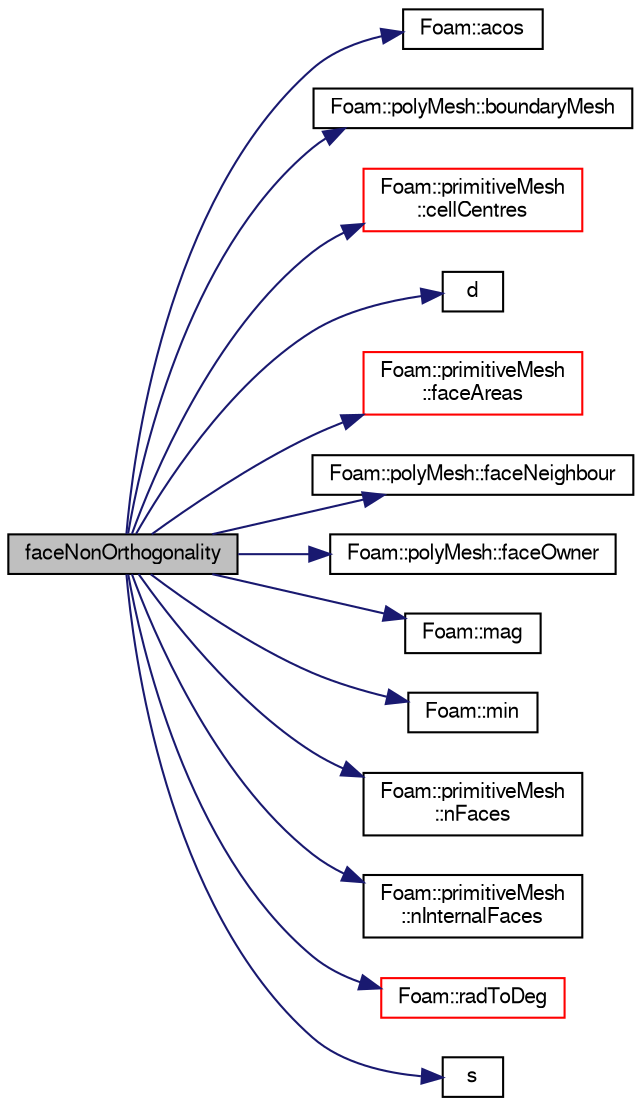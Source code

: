 digraph "faceNonOrthogonality"
{
  bgcolor="transparent";
  edge [fontname="FreeSans",fontsize="10",labelfontname="FreeSans",labelfontsize="10"];
  node [fontname="FreeSans",fontsize="10",shape=record];
  rankdir="LR";
  Node141 [label="faceNonOrthogonality",height=0.2,width=0.4,color="black", fillcolor="grey75", style="filled", fontcolor="black"];
  Node141 -> Node142 [color="midnightblue",fontsize="10",style="solid",fontname="FreeSans"];
  Node142 [label="Foam::acos",height=0.2,width=0.4,color="black",URL="$a21124.html#af1788b4e662ef398105742fd8bc861fc"];
  Node141 -> Node143 [color="midnightblue",fontsize="10",style="solid",fontname="FreeSans"];
  Node143 [label="Foam::polyMesh::boundaryMesh",height=0.2,width=0.4,color="black",URL="$a27410.html#a9f2b68c134340291eda6197f47f25484",tooltip="Return boundary mesh. "];
  Node141 -> Node144 [color="midnightblue",fontsize="10",style="solid",fontname="FreeSans"];
  Node144 [label="Foam::primitiveMesh\l::cellCentres",height=0.2,width=0.4,color="red",URL="$a27530.html#a7300aee2989c6ec70e39436816461902"];
  Node141 -> Node205 [color="midnightblue",fontsize="10",style="solid",fontname="FreeSans"];
  Node205 [label="d",height=0.2,width=0.4,color="black",URL="$a38951.html#aa182a9055736468dd160f12649a01fd1"];
  Node141 -> Node204 [color="midnightblue",fontsize="10",style="solid",fontname="FreeSans"];
  Node204 [label="Foam::primitiveMesh\l::faceAreas",height=0.2,width=0.4,color="red",URL="$a27530.html#adefd042a02b5fa7ab8ab95063a631420"];
  Node141 -> Node206 [color="midnightblue",fontsize="10",style="solid",fontname="FreeSans"];
  Node206 [label="Foam::polyMesh::faceNeighbour",height=0.2,width=0.4,color="black",URL="$a27410.html#a9fb57b52c700ed61f09ada65412d13e3",tooltip="Return face neighbour. "];
  Node141 -> Node207 [color="midnightblue",fontsize="10",style="solid",fontname="FreeSans"];
  Node207 [label="Foam::polyMesh::faceOwner",height=0.2,width=0.4,color="black",URL="$a27410.html#a57752b49bfee23ca1944c3fb0493974f",tooltip="Return face owner. "];
  Node141 -> Node193 [color="midnightblue",fontsize="10",style="solid",fontname="FreeSans"];
  Node193 [label="Foam::mag",height=0.2,width=0.4,color="black",URL="$a21124.html#a929da2a3fdcf3dacbbe0487d3a330dae"];
  Node141 -> Node208 [color="midnightblue",fontsize="10",style="solid",fontname="FreeSans"];
  Node208 [label="Foam::min",height=0.2,width=0.4,color="black",URL="$a21124.html#a253e112ad2d56d96230ff39ea7f442dc"];
  Node141 -> Node196 [color="midnightblue",fontsize="10",style="solid",fontname="FreeSans"];
  Node196 [label="Foam::primitiveMesh\l::nFaces",height=0.2,width=0.4,color="black",URL="$a27530.html#abe602c985a3c9ffa67176e969e77ca6f"];
  Node141 -> Node209 [color="midnightblue",fontsize="10",style="solid",fontname="FreeSans"];
  Node209 [label="Foam::primitiveMesh\l::nInternalFaces",height=0.2,width=0.4,color="black",URL="$a27530.html#aa6c7965af1f30d16d9125deb981cbdb0"];
  Node141 -> Node210 [color="midnightblue",fontsize="10",style="solid",fontname="FreeSans"];
  Node210 [label="Foam::radToDeg",height=0.2,width=0.4,color="red",URL="$a21124.html#a43e249466ea923a1a1243c5f91fbd2d7",tooltip="Conversion from radians to degrees. "];
  Node141 -> Node211 [color="midnightblue",fontsize="10",style="solid",fontname="FreeSans"];
  Node211 [label="s",height=0.2,width=0.4,color="black",URL="$a18905.html#abb9c4233033fad2ad0206cd4adad3b9f"];
}
